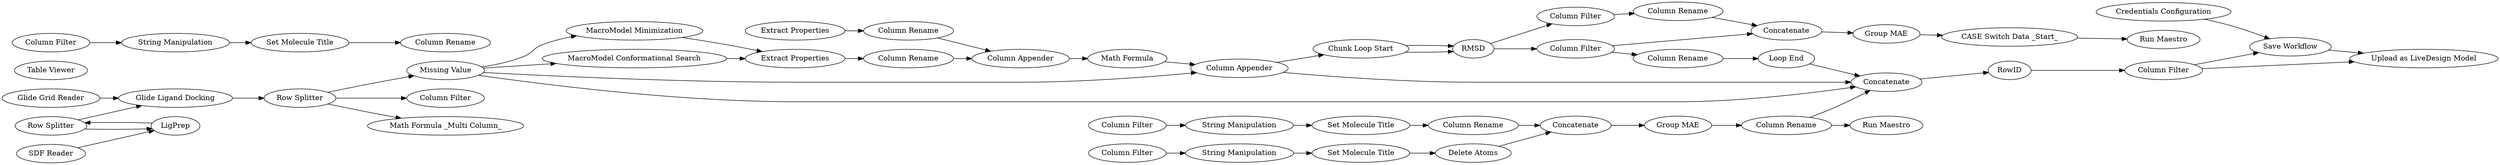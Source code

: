 digraph {
	16 [label="Save Workflow"]
	38 [label="Column Filter"]
	56 [label="Upload as LiveDesign Model"]
	121 [label="Glide Ligand Docking"]
	130 [label="Glide Grid Reader"]
	139 [label="Credentials Configuration"]
	454 [label="MacroModel Minimization"]
	458 [label="MacroModel Conformational Search"]
	462 [label="Math Formula"]
	476 [label="Column Appender"]
	467 [label=RMSD]
	468 [label="Run Maestro"]
	469 [label="Column Rename"]
	470 [label=Concatenate]
	471 [label="Column Filter"]
	472 [label="Column Filter"]
	473 [label="Group MAE"]
	474 [label="Chunk Loop Start"]
	475 [label="Loop End"]
	477 [label="CASE Switch Data _Start_"]
	478 [label="Column Rename"]
	15253 [label=LigPrep]
	15260 [label="Row Splitter"]
	15261 [label="Table Viewer"]
	15273 [label="SDF Reader"]
	459 [label="Extract Properties"]
	460 [label="Extract Properties"]
	461 [label="Column Appender"]
	463 [label="Column Rename"]
	464 [label="Column Rename"]
	15239 [label="Row Splitter"]
	15298 [label="Column Filter"]
	15317 [label="Math Formula _Multi Column_"]
	15321 [label="Missing Value"]
	15300 [label="Column Rename"]
	15302 [label="Group MAE"]
	15303 [label="Column Filter"]
	15304 [label="Column Filter"]
	15305 [label="Column Filter"]
	15306 [label="Column Rename"]
	15308 [label="Run Maestro"]
	15309 [label="Set Molecule Title"]
	15310 [label="String Manipulation"]
	15311 [label="String Manipulation"]
	15312 [label="Set Molecule Title"]
	15313 [label="String Manipulation"]
	15314 [label="Set Molecule Title"]
	15316 [label=Concatenate]
	15318 [label=RowID]
	15324 [label="Column Rename"]
	15325 [label=Concatenate]
	15326 [label="Delete Atoms"]
	467 -> 471
	467 -> 472
	469 -> 470
	470 -> 473
	471 -> 470
	471 -> 478
	472 -> 469
	473 -> 477
	474 -> 467
	474 -> 467
	477 -> 468
	478 -> 475
	15253 -> 15260
	15260 -> 15253
	459 -> 463
	460 -> 464
	463 -> 461
	464 -> 461
	15239 -> 15317
	15239 -> 15298
	15239 -> 15321
	15302 -> 15324
	15303 -> 15313
	15304 -> 15310
	15305 -> 15311
	15306 -> 15325
	15309 -> 15300
	15310 -> 15309
	15311 -> 15312
	15312 -> 15306
	15313 -> 15314
	15314 -> 15326
	15316 -> 15318
	15324 -> 15316
	15324 -> 15308
	15325 -> 15302
	15326 -> 15325
	16 -> 56
	38 -> 56
	38 -> 16
	121 -> 15239
	130 -> 121
	139 -> 16
	454 -> 460
	458 -> 460
	462 -> 476
	476 -> 474
	476 -> 15316
	475 -> 15316
	15260 -> 121
	15273 -> 15253
	461 -> 462
	15321 -> 454
	15321 -> 458
	15321 -> 476
	15321 -> 15316
	15318 -> 38
	rankdir=LR
}
